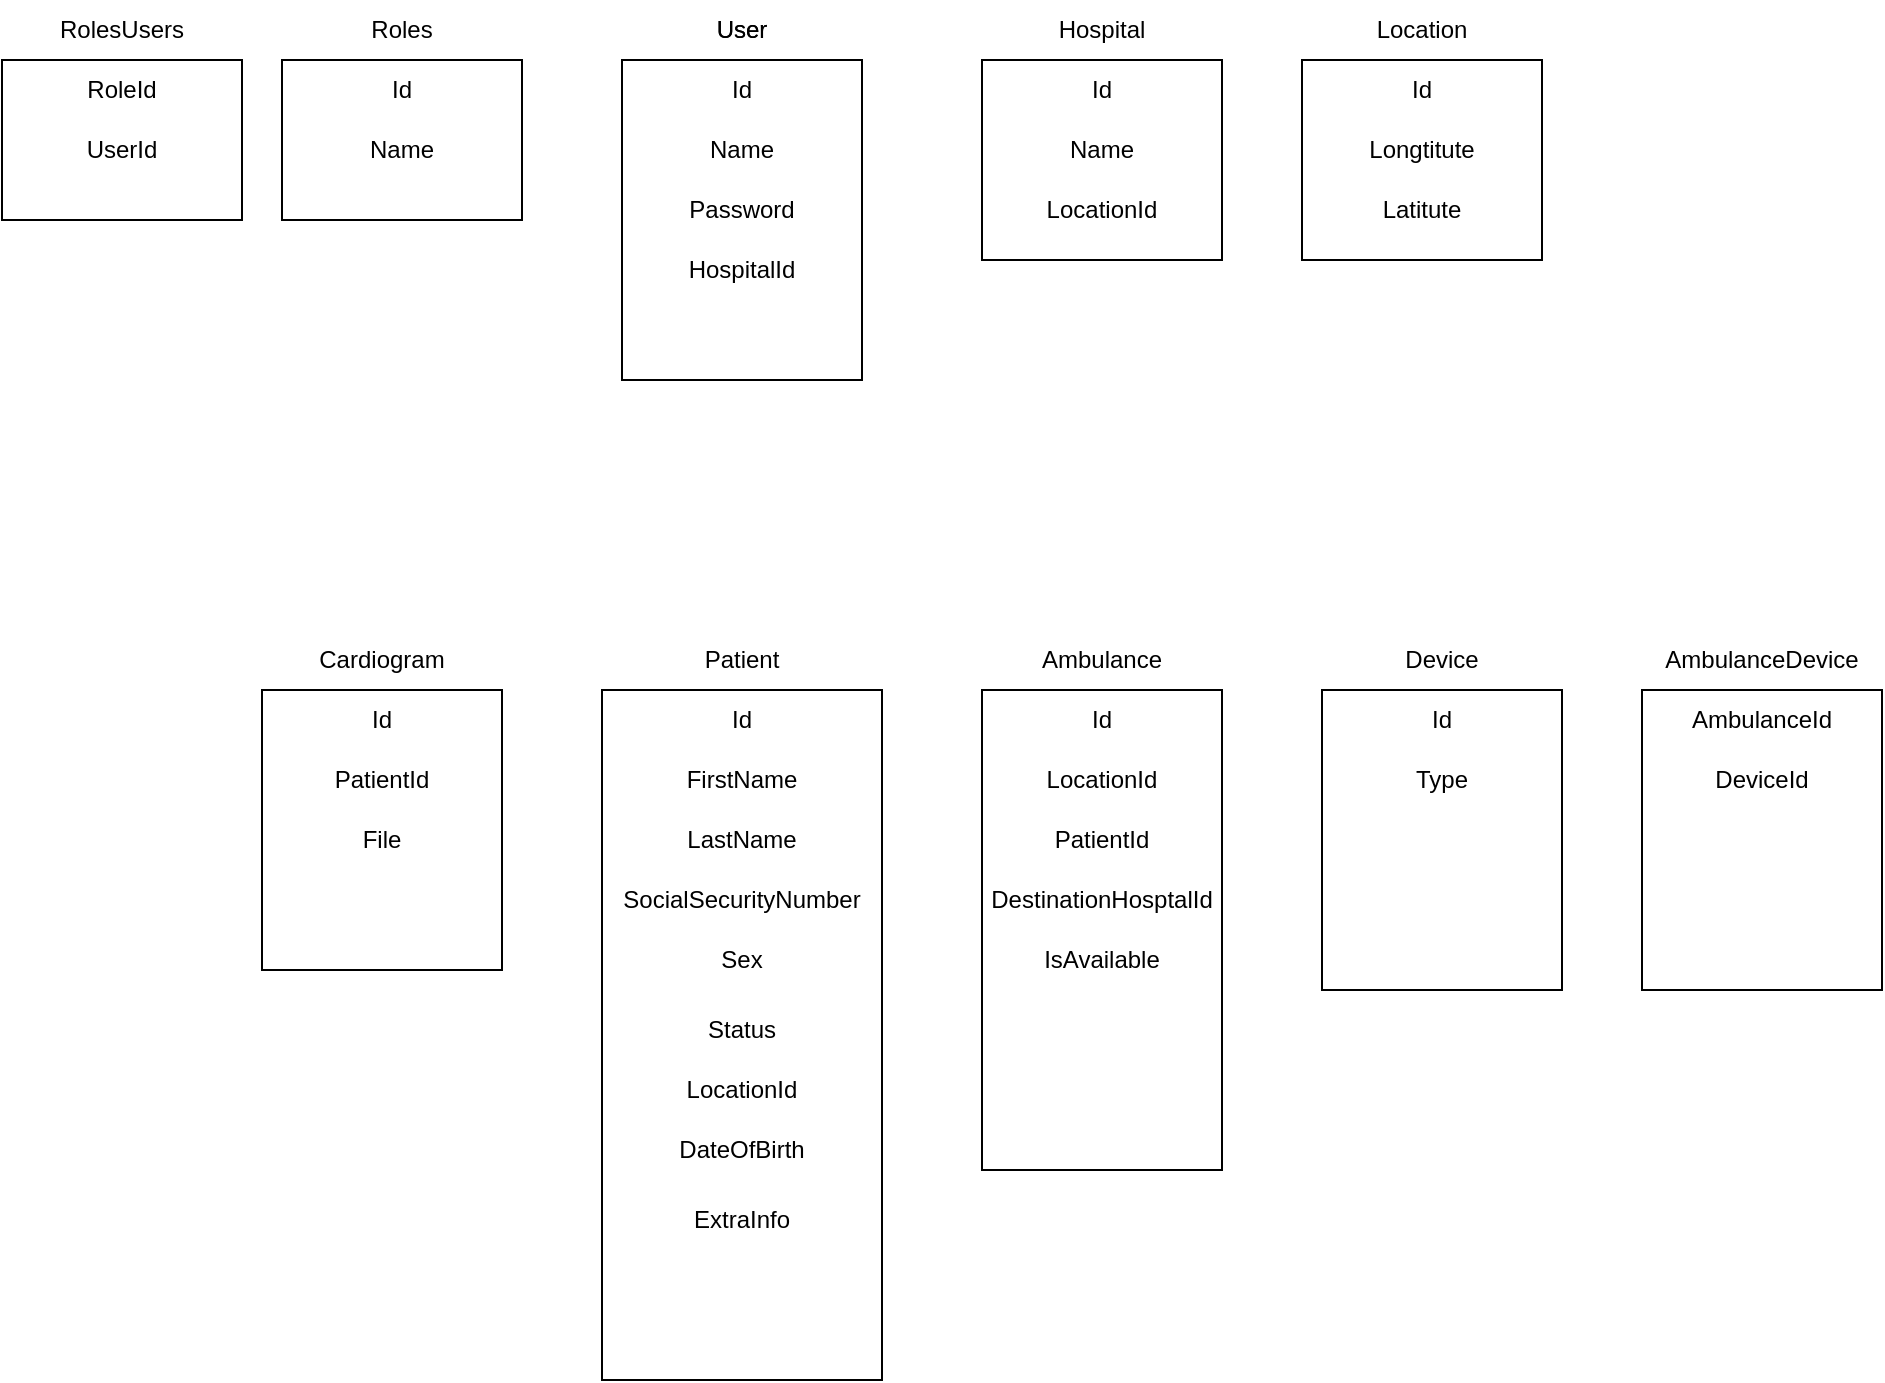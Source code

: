 <mxfile version="20.8.5" type="device"><diagram id="DXZclntxWrP3KDDXfL6-" name="Page-1"><mxGraphModel dx="1247" dy="664" grid="1" gridSize="10" guides="1" tooltips="1" connect="1" arrows="1" fold="1" page="1" pageScale="1" pageWidth="850" pageHeight="1100" math="0" shadow="0"><root><mxCell id="0"/><mxCell id="1" parent="0"/><mxCell id="4fcULYez1E7QvXWkyYg1-33" value="" style="rounded=0;whiteSpace=wrap;html=1;" parent="1" vertex="1"><mxGeometry x="410" y="230" width="120" height="160" as="geometry"/></mxCell><mxCell id="4fcULYez1E7QvXWkyYg1-35" value="Name" style="text;html=1;strokeColor=none;fillColor=none;align=center;verticalAlign=middle;whiteSpace=wrap;rounded=0;" parent="1" vertex="1"><mxGeometry x="440" y="260" width="60" height="30" as="geometry"/></mxCell><mxCell id="4fcULYez1E7QvXWkyYg1-36" value="User" style="text;html=1;strokeColor=none;fillColor=none;align=center;verticalAlign=middle;whiteSpace=wrap;rounded=0;" parent="1" vertex="1"><mxGeometry x="440" y="200" width="60" height="30" as="geometry"/></mxCell><mxCell id="4fcULYez1E7QvXWkyYg1-37" value="HospitalId" style="text;html=1;strokeColor=none;fillColor=none;align=center;verticalAlign=middle;whiteSpace=wrap;rounded=0;" parent="1" vertex="1"><mxGeometry x="440" y="320" width="60" height="30" as="geometry"/></mxCell><mxCell id="4fcULYez1E7QvXWkyYg1-39" value="" style="rounded=0;whiteSpace=wrap;html=1;" parent="1" vertex="1"><mxGeometry x="590" y="230" width="120" height="100" as="geometry"/></mxCell><mxCell id="4fcULYez1E7QvXWkyYg1-40" value="Name" style="text;html=1;strokeColor=none;fillColor=none;align=center;verticalAlign=middle;whiteSpace=wrap;rounded=0;" parent="1" vertex="1"><mxGeometry x="620" y="260" width="60" height="30" as="geometry"/></mxCell><mxCell id="4fcULYez1E7QvXWkyYg1-42" value="Hospital" style="text;html=1;strokeColor=none;fillColor=none;align=center;verticalAlign=middle;whiteSpace=wrap;rounded=0;" parent="1" vertex="1"><mxGeometry x="620" y="200" width="60" height="30" as="geometry"/></mxCell><mxCell id="4fcULYez1E7QvXWkyYg1-45" value="User" style="text;html=1;strokeColor=none;fillColor=none;align=center;verticalAlign=middle;whiteSpace=wrap;rounded=0;" parent="1" vertex="1"><mxGeometry x="440" y="200" width="60" height="30" as="geometry"/></mxCell><mxCell id="4fcULYez1E7QvXWkyYg1-47" value="Password" style="text;html=1;strokeColor=none;fillColor=none;align=center;verticalAlign=middle;whiteSpace=wrap;rounded=0;" parent="1" vertex="1"><mxGeometry x="440" y="290" width="60" height="30" as="geometry"/></mxCell><mxCell id="4fcULYez1E7QvXWkyYg1-54" value="" style="rounded=0;whiteSpace=wrap;html=1;" parent="1" vertex="1"><mxGeometry x="240" y="230" width="120" height="80" as="geometry"/></mxCell><mxCell id="4fcULYez1E7QvXWkyYg1-55" value="Roles" style="text;html=1;strokeColor=none;fillColor=none;align=center;verticalAlign=middle;whiteSpace=wrap;rounded=0;" parent="1" vertex="1"><mxGeometry x="270" y="200" width="60" height="30" as="geometry"/></mxCell><mxCell id="4fcULYez1E7QvXWkyYg1-57" value="Name" style="text;html=1;strokeColor=none;fillColor=none;align=center;verticalAlign=middle;whiteSpace=wrap;rounded=0;" parent="1" vertex="1"><mxGeometry x="270" y="260" width="60" height="30" as="geometry"/></mxCell><mxCell id="4fcULYez1E7QvXWkyYg1-58" value="" style="rounded=0;whiteSpace=wrap;html=1;" parent="1" vertex="1"><mxGeometry x="100" y="230" width="120" height="80" as="geometry"/></mxCell><mxCell id="4fcULYez1E7QvXWkyYg1-59" value="RolesUsers" style="text;html=1;strokeColor=none;fillColor=none;align=center;verticalAlign=middle;whiteSpace=wrap;rounded=0;" parent="1" vertex="1"><mxGeometry x="105" y="200" width="110" height="30" as="geometry"/></mxCell><mxCell id="4fcULYez1E7QvXWkyYg1-60" value="Id" style="text;html=1;strokeColor=none;fillColor=none;align=center;verticalAlign=middle;whiteSpace=wrap;rounded=0;" parent="1" vertex="1"><mxGeometry x="270" y="230" width="60" height="30" as="geometry"/></mxCell><mxCell id="4fcULYez1E7QvXWkyYg1-62" value="Id" style="text;html=1;strokeColor=none;fillColor=none;align=center;verticalAlign=middle;whiteSpace=wrap;rounded=0;" parent="1" vertex="1"><mxGeometry x="440" y="230" width="60" height="30" as="geometry"/></mxCell><mxCell id="4fcULYez1E7QvXWkyYg1-63" value="Id" style="text;html=1;strokeColor=none;fillColor=none;align=center;verticalAlign=middle;whiteSpace=wrap;rounded=0;" parent="1" vertex="1"><mxGeometry x="620" y="230" width="60" height="30" as="geometry"/></mxCell><mxCell id="4fcULYez1E7QvXWkyYg1-65" value="UserId" style="text;html=1;strokeColor=none;fillColor=none;align=center;verticalAlign=middle;whiteSpace=wrap;rounded=0;" parent="1" vertex="1"><mxGeometry x="130" y="260" width="60" height="30" as="geometry"/></mxCell><mxCell id="4fcULYez1E7QvXWkyYg1-66" value="RoleId" style="text;html=1;strokeColor=none;fillColor=none;align=center;verticalAlign=middle;whiteSpace=wrap;rounded=0;" parent="1" vertex="1"><mxGeometry x="130" y="230" width="60" height="30" as="geometry"/></mxCell><mxCell id="4fcULYez1E7QvXWkyYg1-70" value="LocationId" style="text;html=1;strokeColor=none;fillColor=none;align=center;verticalAlign=middle;whiteSpace=wrap;rounded=0;" parent="1" vertex="1"><mxGeometry x="620" y="290" width="60" height="30" as="geometry"/></mxCell><mxCell id="4fcULYez1E7QvXWkyYg1-71" value="" style="rounded=0;whiteSpace=wrap;html=1;" parent="1" vertex="1"><mxGeometry x="750" y="230" width="120" height="100" as="geometry"/></mxCell><mxCell id="4fcULYez1E7QvXWkyYg1-72" value="Location" style="text;html=1;strokeColor=none;fillColor=none;align=center;verticalAlign=middle;whiteSpace=wrap;rounded=0;" parent="1" vertex="1"><mxGeometry x="780" y="200" width="60" height="30" as="geometry"/></mxCell><mxCell id="4fcULYez1E7QvXWkyYg1-73" value="Longtitute" style="text;html=1;strokeColor=none;fillColor=none;align=center;verticalAlign=middle;whiteSpace=wrap;rounded=0;" parent="1" vertex="1"><mxGeometry x="780" y="260" width="60" height="30" as="geometry"/></mxCell><mxCell id="4fcULYez1E7QvXWkyYg1-74" value="Id" style="text;html=1;strokeColor=none;fillColor=none;align=center;verticalAlign=middle;whiteSpace=wrap;rounded=0;" parent="1" vertex="1"><mxGeometry x="780" y="230" width="60" height="30" as="geometry"/></mxCell><mxCell id="4fcULYez1E7QvXWkyYg1-75" value="Latitute" style="text;html=1;strokeColor=none;fillColor=none;align=center;verticalAlign=middle;whiteSpace=wrap;rounded=0;" parent="1" vertex="1"><mxGeometry x="780" y="290" width="60" height="30" as="geometry"/></mxCell><mxCell id="4fcULYez1E7QvXWkyYg1-76" value="" style="rounded=0;whiteSpace=wrap;html=1;" parent="1" vertex="1"><mxGeometry x="590" y="545" width="120" height="240" as="geometry"/></mxCell><mxCell id="4fcULYez1E7QvXWkyYg1-79" value="Ambulance" style="text;html=1;strokeColor=none;fillColor=none;align=center;verticalAlign=middle;whiteSpace=wrap;rounded=0;" parent="1" vertex="1"><mxGeometry x="620" y="515" width="60" height="30" as="geometry"/></mxCell><mxCell id="4fcULYez1E7QvXWkyYg1-82" value="Id" style="text;html=1;strokeColor=none;fillColor=none;align=center;verticalAlign=middle;whiteSpace=wrap;rounded=0;" parent="1" vertex="1"><mxGeometry x="620" y="545" width="60" height="30" as="geometry"/></mxCell><mxCell id="4fcULYez1E7QvXWkyYg1-86" value="LocationId" style="text;html=1;strokeColor=none;fillColor=none;align=center;verticalAlign=middle;whiteSpace=wrap;rounded=0;" parent="1" vertex="1"><mxGeometry x="620" y="575" width="60" height="30" as="geometry"/></mxCell><mxCell id="4fcULYez1E7QvXWkyYg1-87" value="PatientId" style="text;html=1;strokeColor=none;fillColor=none;align=center;verticalAlign=middle;whiteSpace=wrap;rounded=0;" parent="1" vertex="1"><mxGeometry x="620" y="605" width="60" height="30" as="geometry"/></mxCell><mxCell id="4fcULYez1E7QvXWkyYg1-89" value="DestinationHosptalId" style="text;html=1;strokeColor=none;fillColor=none;align=center;verticalAlign=middle;whiteSpace=wrap;rounded=0;" parent="1" vertex="1"><mxGeometry x="620" y="635" width="60" height="30" as="geometry"/></mxCell><mxCell id="4fcULYez1E7QvXWkyYg1-90" value="" style="rounded=0;whiteSpace=wrap;html=1;" parent="1" vertex="1"><mxGeometry x="400" y="545" width="140" height="345" as="geometry"/></mxCell><mxCell id="4fcULYez1E7QvXWkyYg1-91" value="Patient" style="text;html=1;strokeColor=none;fillColor=none;align=center;verticalAlign=middle;whiteSpace=wrap;rounded=0;" parent="1" vertex="1"><mxGeometry x="440" y="515" width="60" height="30" as="geometry"/></mxCell><mxCell id="4fcULYez1E7QvXWkyYg1-92" value="Id" style="text;html=1;strokeColor=none;fillColor=none;align=center;verticalAlign=middle;whiteSpace=wrap;rounded=0;" parent="1" vertex="1"><mxGeometry x="440" y="545" width="60" height="30" as="geometry"/></mxCell><mxCell id="4fcULYez1E7QvXWkyYg1-93" value="FirstName" style="text;html=1;strokeColor=none;fillColor=none;align=center;verticalAlign=middle;whiteSpace=wrap;rounded=0;" parent="1" vertex="1"><mxGeometry x="440" y="575" width="60" height="30" as="geometry"/></mxCell><mxCell id="4fcULYez1E7QvXWkyYg1-94" value="Status" style="text;html=1;strokeColor=none;fillColor=none;align=center;verticalAlign=middle;whiteSpace=wrap;rounded=0;" parent="1" vertex="1"><mxGeometry x="440" y="700" width="60" height="30" as="geometry"/></mxCell><mxCell id="4fcULYez1E7QvXWkyYg1-97" value="" style="rounded=0;whiteSpace=wrap;html=1;" parent="1" vertex="1"><mxGeometry x="230" y="545" width="120" height="140" as="geometry"/></mxCell><mxCell id="4fcULYez1E7QvXWkyYg1-98" value="Cardiogram" style="text;html=1;strokeColor=none;fillColor=none;align=center;verticalAlign=middle;whiteSpace=wrap;rounded=0;" parent="1" vertex="1"><mxGeometry x="250" y="515" width="80" height="30" as="geometry"/></mxCell><mxCell id="4fcULYez1E7QvXWkyYg1-99" value="Id" style="text;html=1;strokeColor=none;fillColor=none;align=center;verticalAlign=middle;whiteSpace=wrap;rounded=0;" parent="1" vertex="1"><mxGeometry x="260" y="545" width="60" height="30" as="geometry"/></mxCell><mxCell id="4fcULYez1E7QvXWkyYg1-100" value="PatientId" style="text;html=1;strokeColor=none;fillColor=none;align=center;verticalAlign=middle;whiteSpace=wrap;rounded=0;" parent="1" vertex="1"><mxGeometry x="260" y="575" width="60" height="30" as="geometry"/></mxCell><mxCell id="4fcULYez1E7QvXWkyYg1-101" value="File" style="text;html=1;strokeColor=none;fillColor=none;align=center;verticalAlign=middle;whiteSpace=wrap;rounded=0;" parent="1" vertex="1"><mxGeometry x="260" y="605" width="60" height="30" as="geometry"/></mxCell><mxCell id="4fcULYez1E7QvXWkyYg1-104" value="LocationId" style="text;html=1;strokeColor=none;fillColor=none;align=center;verticalAlign=middle;whiteSpace=wrap;rounded=0;" parent="1" vertex="1"><mxGeometry x="440" y="730" width="60" height="30" as="geometry"/></mxCell><mxCell id="4fcULYez1E7QvXWkyYg1-117" value="ExtraInfo" style="text;html=1;strokeColor=none;fillColor=none;align=center;verticalAlign=middle;whiteSpace=wrap;rounded=0;" parent="1" vertex="1"><mxGeometry x="440" y="795" width="60" height="30" as="geometry"/></mxCell><mxCell id="5xZwKanMtXpBtJ8SH0AE-1" value="DateOfBirth" style="text;html=1;strokeColor=none;fillColor=none;align=center;verticalAlign=middle;whiteSpace=wrap;rounded=0;" vertex="1" parent="1"><mxGeometry x="440" y="760" width="60" height="30" as="geometry"/></mxCell><mxCell id="5xZwKanMtXpBtJ8SH0AE-3" value="LastName" style="text;html=1;strokeColor=none;fillColor=none;align=center;verticalAlign=middle;whiteSpace=wrap;rounded=0;" vertex="1" parent="1"><mxGeometry x="440" y="605" width="60" height="30" as="geometry"/></mxCell><mxCell id="5xZwKanMtXpBtJ8SH0AE-5" value="SocialSecurityNumber" style="text;html=1;strokeColor=none;fillColor=none;align=center;verticalAlign=middle;whiteSpace=wrap;rounded=0;" vertex="1" parent="1"><mxGeometry x="440" y="635" width="60" height="30" as="geometry"/></mxCell><mxCell id="5xZwKanMtXpBtJ8SH0AE-9" value="IsAvailable" style="text;html=1;strokeColor=none;fillColor=none;align=center;verticalAlign=middle;whiteSpace=wrap;rounded=0;" vertex="1" parent="1"><mxGeometry x="620" y="665" width="60" height="30" as="geometry"/></mxCell><mxCell id="5xZwKanMtXpBtJ8SH0AE-10" value="Device" style="text;html=1;strokeColor=none;fillColor=none;align=center;verticalAlign=middle;whiteSpace=wrap;rounded=0;" vertex="1" parent="1"><mxGeometry x="790" y="515" width="60" height="30" as="geometry"/></mxCell><mxCell id="5xZwKanMtXpBtJ8SH0AE-11" value="" style="rounded=0;whiteSpace=wrap;html=1;" vertex="1" parent="1"><mxGeometry x="760" y="545" width="120" height="150" as="geometry"/></mxCell><mxCell id="5xZwKanMtXpBtJ8SH0AE-12" value="Id" style="text;html=1;strokeColor=none;fillColor=none;align=center;verticalAlign=middle;whiteSpace=wrap;rounded=0;" vertex="1" parent="1"><mxGeometry x="790" y="545" width="60" height="30" as="geometry"/></mxCell><mxCell id="5xZwKanMtXpBtJ8SH0AE-13" value="Type" style="text;html=1;strokeColor=none;fillColor=none;align=center;verticalAlign=middle;whiteSpace=wrap;rounded=0;" vertex="1" parent="1"><mxGeometry x="790" y="575" width="60" height="30" as="geometry"/></mxCell><mxCell id="5xZwKanMtXpBtJ8SH0AE-14" value="AmbulanceDevice" style="text;html=1;strokeColor=none;fillColor=none;align=center;verticalAlign=middle;whiteSpace=wrap;rounded=0;" vertex="1" parent="1"><mxGeometry x="950" y="515" width="60" height="30" as="geometry"/></mxCell><mxCell id="5xZwKanMtXpBtJ8SH0AE-15" value="" style="rounded=0;whiteSpace=wrap;html=1;" vertex="1" parent="1"><mxGeometry x="920" y="545" width="120" height="150" as="geometry"/></mxCell><mxCell id="5xZwKanMtXpBtJ8SH0AE-16" value="AmbulanceId" style="text;html=1;strokeColor=none;fillColor=none;align=center;verticalAlign=middle;whiteSpace=wrap;rounded=0;" vertex="1" parent="1"><mxGeometry x="950" y="545" width="60" height="30" as="geometry"/></mxCell><mxCell id="5xZwKanMtXpBtJ8SH0AE-17" value="DeviceId" style="text;html=1;strokeColor=none;fillColor=none;align=center;verticalAlign=middle;whiteSpace=wrap;rounded=0;" vertex="1" parent="1"><mxGeometry x="950" y="575" width="60" height="30" as="geometry"/></mxCell><mxCell id="5xZwKanMtXpBtJ8SH0AE-19" value="Sex" style="text;html=1;strokeColor=none;fillColor=none;align=center;verticalAlign=middle;whiteSpace=wrap;rounded=0;" vertex="1" parent="1"><mxGeometry x="440" y="665" width="60" height="30" as="geometry"/></mxCell></root></mxGraphModel></diagram></mxfile>